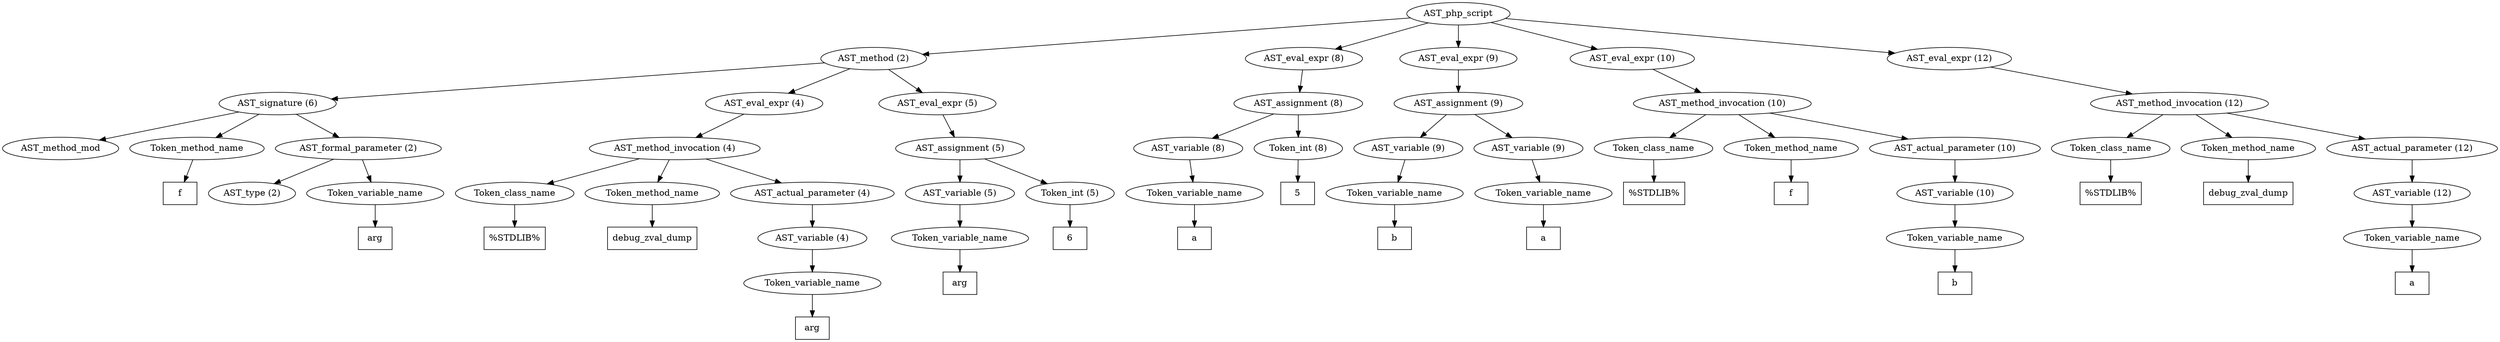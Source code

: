 /*
 * AST in dot format generated by phc -- the PHP compiler
 */

digraph AST {
node_0 [label="AST_php_script"];
node_1 [label="AST_method (2)"];
node_2 [label="AST_signature (6)"];
node_3 [label="AST_method_mod"];
node_4 [label="Token_method_name"];
node_5 [label="f", shape=box]
node_4 -> node_5;
node_6 [label="AST_formal_parameter (2)"];
node_7 [label="AST_type (2)"];
node_8 [label="Token_variable_name"];
node_9 [label="arg", shape=box]
node_8 -> node_9;
node_6 -> node_8;
node_6 -> node_7;
node_2 -> node_6;
node_2 -> node_4;
node_2 -> node_3;
node_10 [label="AST_eval_expr (4)"];
node_11 [label="AST_method_invocation (4)"];
node_12 [label="Token_class_name"];
node_13 [label="%STDLIB%", shape=box]
node_12 -> node_13;
node_14 [label="Token_method_name"];
node_15 [label="debug_zval_dump", shape=box]
node_14 -> node_15;
node_16 [label="AST_actual_parameter (4)"];
node_17 [label="AST_variable (4)"];
node_18 [label="Token_variable_name"];
node_19 [label="arg", shape=box]
node_18 -> node_19;
node_17 -> node_18;
node_16 -> node_17;
node_11 -> node_16;
node_11 -> node_14;
node_11 -> node_12;
node_10 -> node_11;
node_20 [label="AST_eval_expr (5)"];
node_21 [label="AST_assignment (5)"];
node_22 [label="AST_variable (5)"];
node_23 [label="Token_variable_name"];
node_24 [label="arg", shape=box]
node_23 -> node_24;
node_22 -> node_23;
node_25 [label="Token_int (5)"];
node_26 [label="6", shape=box]
node_25 -> node_26;
node_21 -> node_25;
node_21 -> node_22;
node_20 -> node_21;
node_1 -> node_20;
node_1 -> node_10;
node_1 -> node_2;
node_27 [label="AST_eval_expr (8)"];
node_28 [label="AST_assignment (8)"];
node_29 [label="AST_variable (8)"];
node_30 [label="Token_variable_name"];
node_31 [label="a", shape=box]
node_30 -> node_31;
node_29 -> node_30;
node_32 [label="Token_int (8)"];
node_33 [label="5", shape=box]
node_32 -> node_33;
node_28 -> node_32;
node_28 -> node_29;
node_27 -> node_28;
node_34 [label="AST_eval_expr (9)"];
node_35 [label="AST_assignment (9)"];
node_36 [label="AST_variable (9)"];
node_37 [label="Token_variable_name"];
node_38 [label="b", shape=box]
node_37 -> node_38;
node_36 -> node_37;
node_39 [label="AST_variable (9)"];
node_40 [label="Token_variable_name"];
node_41 [label="a", shape=box]
node_40 -> node_41;
node_39 -> node_40;
node_35 -> node_39;
node_35 -> node_36;
node_34 -> node_35;
node_42 [label="AST_eval_expr (10)"];
node_43 [label="AST_method_invocation (10)"];
node_44 [label="Token_class_name"];
node_45 [label="%STDLIB%", shape=box]
node_44 -> node_45;
node_46 [label="Token_method_name"];
node_47 [label="f", shape=box]
node_46 -> node_47;
node_48 [label="AST_actual_parameter (10)"];
node_49 [label="AST_variable (10)"];
node_50 [label="Token_variable_name"];
node_51 [label="b", shape=box]
node_50 -> node_51;
node_49 -> node_50;
node_48 -> node_49;
node_43 -> node_48;
node_43 -> node_46;
node_43 -> node_44;
node_42 -> node_43;
node_52 [label="AST_eval_expr (12)"];
node_53 [label="AST_method_invocation (12)"];
node_54 [label="Token_class_name"];
node_55 [label="%STDLIB%", shape=box]
node_54 -> node_55;
node_56 [label="Token_method_name"];
node_57 [label="debug_zval_dump", shape=box]
node_56 -> node_57;
node_58 [label="AST_actual_parameter (12)"];
node_59 [label="AST_variable (12)"];
node_60 [label="Token_variable_name"];
node_61 [label="a", shape=box]
node_60 -> node_61;
node_59 -> node_60;
node_58 -> node_59;
node_53 -> node_58;
node_53 -> node_56;
node_53 -> node_54;
node_52 -> node_53;
node_0 -> node_52;
node_0 -> node_42;
node_0 -> node_34;
node_0 -> node_27;
node_0 -> node_1;
}
